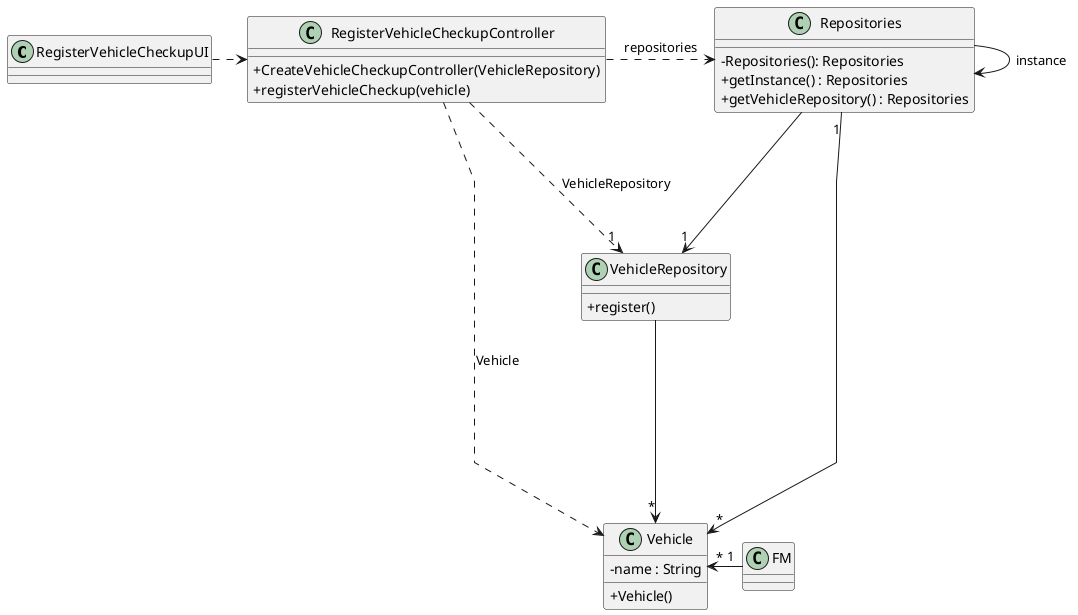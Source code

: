 @startuml
'skinparam monochrome true
skinparam packageStyle rectangle
skinparam shadowing false
skinparam linetype polyline
'skinparam linetype orto

skinparam classAttributeIconSize 0

'left to right direction

class RegisterVehicleCheckupUI{
}


class RegisterVehicleCheckupController{
   +CreateVehicleCheckupController(VehicleRepository)
   +registerVehicleCheckup(vehicle)
 }

class Repositories {
    - Repositories(): Repositories
    + getInstance() : Repositories
    + getVehicleRepository() : Repositories
}


class VehicleRepository {
    + register()
}

class  Vehicle{
    -name : String
    +Vehicle()
}

class FM{
}

RegisterVehicleCheckupUI .>  RegisterVehicleCheckupController
 RegisterVehicleCheckupController ...r> Repositories : repositories
Repositories ---> "1" VehicleRepository
Repositories -> Repositories : instance
Repositories "1" --> "*" Vehicle

VehicleRepository --> "*" Vehicle
FM "1" -l-> "*" Vehicle
 RegisterVehicleCheckupController ......>  Vehicle : Vehicle
 RegisterVehicleCheckupController ...> "1" VehicleRepository : VehicleRepository

@enduml